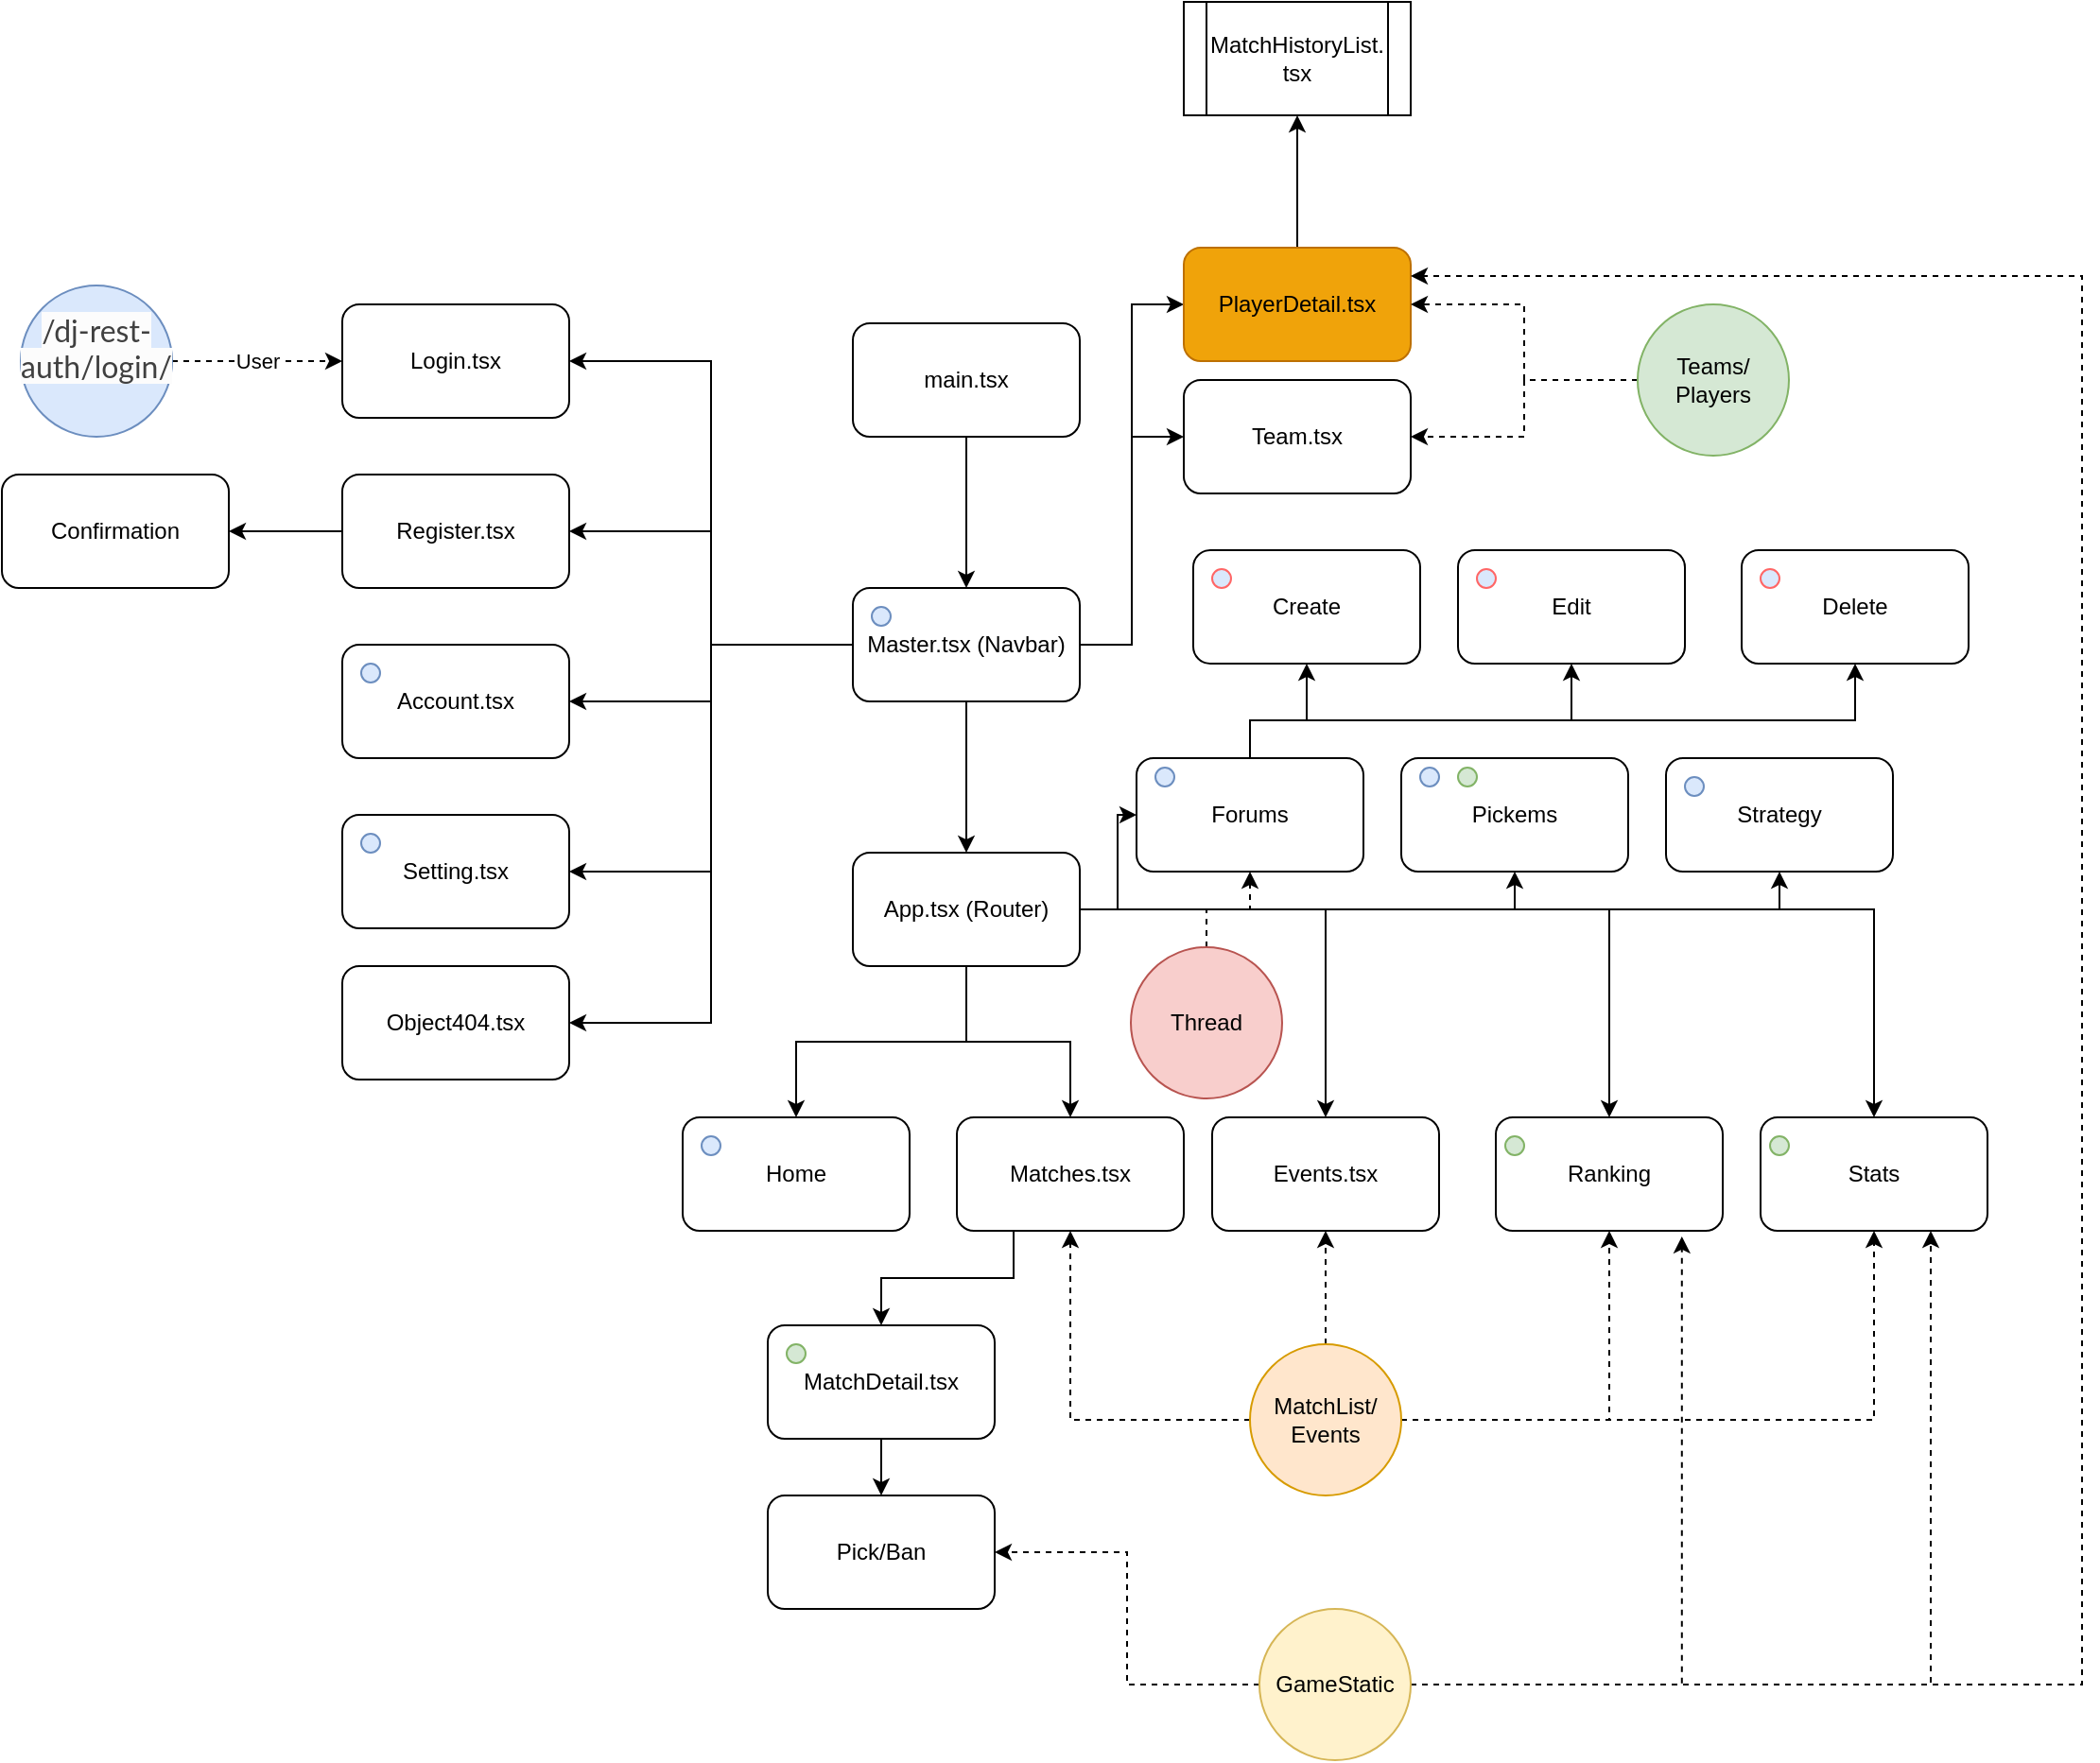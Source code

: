 <mxfile version="20.3.0" type="device" pages="2"><diagram id="cJZUJN-h6xQYikWhOJeV" name="Overview"><mxGraphModel dx="903" dy="564" grid="1" gridSize="10" guides="1" tooltips="1" connect="1" arrows="1" fold="1" page="1" pageScale="1" pageWidth="1654" pageHeight="1169" math="0" shadow="0"><root><mxCell id="0"/><mxCell id="1" parent="0"/><mxCell id="YESBx7_fYk8GFU0kXGp5-3" value="" style="edgeStyle=orthogonalEdgeStyle;rounded=0;orthogonalLoop=1;jettySize=auto;html=1;" edge="1" parent="1" source="YESBx7_fYk8GFU0kXGp5-1" target="YESBx7_fYk8GFU0kXGp5-2"><mxGeometry relative="1" as="geometry"/></mxCell><mxCell id="YESBx7_fYk8GFU0kXGp5-1" value="main.tsx" style="rounded=1;whiteSpace=wrap;html=1;" vertex="1" parent="1"><mxGeometry x="680" y="350" width="120" height="60" as="geometry"/></mxCell><mxCell id="YESBx7_fYk8GFU0kXGp5-6" value="" style="edgeStyle=orthogonalEdgeStyle;rounded=0;orthogonalLoop=1;jettySize=auto;html=1;" edge="1" parent="1" source="YESBx7_fYk8GFU0kXGp5-2" target="YESBx7_fYk8GFU0kXGp5-5"><mxGeometry relative="1" as="geometry"/></mxCell><mxCell id="YESBx7_fYk8GFU0kXGp5-12" style="edgeStyle=orthogonalEdgeStyle;rounded=0;orthogonalLoop=1;jettySize=auto;html=1;entryX=1;entryY=0.5;entryDx=0;entryDy=0;" edge="1" parent="1" source="YESBx7_fYk8GFU0kXGp5-2" target="YESBx7_fYk8GFU0kXGp5-8"><mxGeometry relative="1" as="geometry"/></mxCell><mxCell id="YESBx7_fYk8GFU0kXGp5-13" style="edgeStyle=orthogonalEdgeStyle;rounded=0;orthogonalLoop=1;jettySize=auto;html=1;" edge="1" parent="1" source="YESBx7_fYk8GFU0kXGp5-2" target="YESBx7_fYk8GFU0kXGp5-9"><mxGeometry relative="1" as="geometry"/></mxCell><mxCell id="YESBx7_fYk8GFU0kXGp5-14" style="edgeStyle=orthogonalEdgeStyle;rounded=0;orthogonalLoop=1;jettySize=auto;html=1;" edge="1" parent="1" source="YESBx7_fYk8GFU0kXGp5-2" target="YESBx7_fYk8GFU0kXGp5-10"><mxGeometry relative="1" as="geometry"/></mxCell><mxCell id="YESBx7_fYk8GFU0kXGp5-16" style="edgeStyle=orthogonalEdgeStyle;rounded=0;orthogonalLoop=1;jettySize=auto;html=1;entryX=1;entryY=0.5;entryDx=0;entryDy=0;" edge="1" parent="1" source="YESBx7_fYk8GFU0kXGp5-2" target="YESBx7_fYk8GFU0kXGp5-15"><mxGeometry relative="1" as="geometry"/></mxCell><mxCell id="YESBx7_fYk8GFU0kXGp5-18" style="edgeStyle=orthogonalEdgeStyle;rounded=0;orthogonalLoop=1;jettySize=auto;html=1;entryX=1;entryY=0.5;entryDx=0;entryDy=0;" edge="1" parent="1" source="YESBx7_fYk8GFU0kXGp5-2" target="YESBx7_fYk8GFU0kXGp5-17"><mxGeometry relative="1" as="geometry"/></mxCell><mxCell id="YESBx7_fYk8GFU0kXGp5-38" style="edgeStyle=orthogonalEdgeStyle;rounded=0;orthogonalLoop=1;jettySize=auto;html=1;entryX=0;entryY=0.5;entryDx=0;entryDy=0;" edge="1" parent="1" source="YESBx7_fYk8GFU0kXGp5-2" target="YESBx7_fYk8GFU0kXGp5-36"><mxGeometry relative="1" as="geometry"/></mxCell><mxCell id="YESBx7_fYk8GFU0kXGp5-39" style="edgeStyle=orthogonalEdgeStyle;rounded=0;orthogonalLoop=1;jettySize=auto;html=1;entryX=0;entryY=0.5;entryDx=0;entryDy=0;" edge="1" parent="1" source="YESBx7_fYk8GFU0kXGp5-2" target="YESBx7_fYk8GFU0kXGp5-37"><mxGeometry relative="1" as="geometry"/></mxCell><mxCell id="YESBx7_fYk8GFU0kXGp5-2" value="Master.tsx (Navbar)" style="rounded=1;whiteSpace=wrap;html=1;" vertex="1" parent="1"><mxGeometry x="680" y="490" width="120" height="60" as="geometry"/></mxCell><mxCell id="YESBx7_fYk8GFU0kXGp5-4" value="Home" style="rounded=1;whiteSpace=wrap;html=1;" vertex="1" parent="1"><mxGeometry x="590" y="770" width="120" height="60" as="geometry"/></mxCell><mxCell id="YESBx7_fYk8GFU0kXGp5-19" style="edgeStyle=orthogonalEdgeStyle;rounded=0;orthogonalLoop=1;jettySize=auto;html=1;" edge="1" parent="1" source="YESBx7_fYk8GFU0kXGp5-5" target="YESBx7_fYk8GFU0kXGp5-4"><mxGeometry relative="1" as="geometry"/></mxCell><mxCell id="YESBx7_fYk8GFU0kXGp5-21" style="edgeStyle=orthogonalEdgeStyle;rounded=0;orthogonalLoop=1;jettySize=auto;html=1;" edge="1" parent="1" source="YESBx7_fYk8GFU0kXGp5-5" target="YESBx7_fYk8GFU0kXGp5-20"><mxGeometry relative="1" as="geometry"/></mxCell><mxCell id="YESBx7_fYk8GFU0kXGp5-23" style="edgeStyle=orthogonalEdgeStyle;rounded=0;orthogonalLoop=1;jettySize=auto;html=1;" edge="1" parent="1" source="YESBx7_fYk8GFU0kXGp5-5" target="YESBx7_fYk8GFU0kXGp5-22"><mxGeometry relative="1" as="geometry"/></mxCell><mxCell id="YESBx7_fYk8GFU0kXGp5-25" style="edgeStyle=orthogonalEdgeStyle;rounded=0;orthogonalLoop=1;jettySize=auto;html=1;" edge="1" parent="1" source="YESBx7_fYk8GFU0kXGp5-5" target="YESBx7_fYk8GFU0kXGp5-24"><mxGeometry relative="1" as="geometry"/></mxCell><mxCell id="YESBx7_fYk8GFU0kXGp5-27" style="edgeStyle=orthogonalEdgeStyle;rounded=0;orthogonalLoop=1;jettySize=auto;html=1;" edge="1" parent="1" source="YESBx7_fYk8GFU0kXGp5-5" target="YESBx7_fYk8GFU0kXGp5-26"><mxGeometry relative="1" as="geometry"/></mxCell><mxCell id="YESBx7_fYk8GFU0kXGp5-29" style="edgeStyle=orthogonalEdgeStyle;rounded=0;orthogonalLoop=1;jettySize=auto;html=1;" edge="1" parent="1" source="YESBx7_fYk8GFU0kXGp5-5" target="YESBx7_fYk8GFU0kXGp5-28"><mxGeometry relative="1" as="geometry"/></mxCell><mxCell id="YESBx7_fYk8GFU0kXGp5-34" style="edgeStyle=orthogonalEdgeStyle;rounded=0;orthogonalLoop=1;jettySize=auto;html=1;entryX=0.5;entryY=1;entryDx=0;entryDy=0;" edge="1" parent="1" source="YESBx7_fYk8GFU0kXGp5-5" target="YESBx7_fYk8GFU0kXGp5-30"><mxGeometry relative="1" as="geometry"/></mxCell><mxCell id="YESBx7_fYk8GFU0kXGp5-35" style="edgeStyle=orthogonalEdgeStyle;rounded=0;orthogonalLoop=1;jettySize=auto;html=1;entryX=0.5;entryY=1;entryDx=0;entryDy=0;" edge="1" parent="1" source="YESBx7_fYk8GFU0kXGp5-5" target="YESBx7_fYk8GFU0kXGp5-31"><mxGeometry relative="1" as="geometry"/></mxCell><mxCell id="YESBx7_fYk8GFU0kXGp5-5" value="App.tsx (Router)" style="rounded=1;whiteSpace=wrap;html=1;" vertex="1" parent="1"><mxGeometry x="680" y="630" width="120" height="60" as="geometry"/></mxCell><mxCell id="YESBx7_fYk8GFU0kXGp5-8" value="Login.tsx" style="rounded=1;whiteSpace=wrap;html=1;" vertex="1" parent="1"><mxGeometry x="410" y="340" width="120" height="60" as="geometry"/></mxCell><mxCell id="YESBx7_fYk8GFU0kXGp5-51" style="edgeStyle=orthogonalEdgeStyle;rounded=0;orthogonalLoop=1;jettySize=auto;html=1;" edge="1" parent="1" source="YESBx7_fYk8GFU0kXGp5-9" target="YESBx7_fYk8GFU0kXGp5-50"><mxGeometry relative="1" as="geometry"/></mxCell><mxCell id="YESBx7_fYk8GFU0kXGp5-9" value="Register.tsx" style="rounded=1;whiteSpace=wrap;html=1;" vertex="1" parent="1"><mxGeometry x="410" y="430" width="120" height="60" as="geometry"/></mxCell><mxCell id="YESBx7_fYk8GFU0kXGp5-10" value="Account.tsx" style="rounded=1;whiteSpace=wrap;html=1;" vertex="1" parent="1"><mxGeometry x="410" y="520" width="120" height="60" as="geometry"/></mxCell><mxCell id="YESBx7_fYk8GFU0kXGp5-15" value="Setting.tsx" style="rounded=1;whiteSpace=wrap;html=1;" vertex="1" parent="1"><mxGeometry x="410" y="610" width="120" height="60" as="geometry"/></mxCell><mxCell id="YESBx7_fYk8GFU0kXGp5-17" value="Object404.tsx" style="rounded=1;whiteSpace=wrap;html=1;" vertex="1" parent="1"><mxGeometry x="410" y="690" width="120" height="60" as="geometry"/></mxCell><mxCell id="YESBx7_fYk8GFU0kXGp5-72" style="edgeStyle=orthogonalEdgeStyle;rounded=0;orthogonalLoop=1;jettySize=auto;html=1;exitX=0.25;exitY=1;exitDx=0;exitDy=0;" edge="1" parent="1" source="YESBx7_fYk8GFU0kXGp5-20" target="YESBx7_fYk8GFU0kXGp5-71"><mxGeometry relative="1" as="geometry"/></mxCell><mxCell id="YESBx7_fYk8GFU0kXGp5-20" value="Matches.tsx" style="rounded=1;whiteSpace=wrap;html=1;" vertex="1" parent="1"><mxGeometry x="735" y="770" width="120" height="60" as="geometry"/></mxCell><mxCell id="YESBx7_fYk8GFU0kXGp5-22" value="Events.tsx" style="rounded=1;whiteSpace=wrap;html=1;" vertex="1" parent="1"><mxGeometry x="870" y="770" width="120" height="60" as="geometry"/></mxCell><mxCell id="YESBx7_fYk8GFU0kXGp5-24" value="Ranking" style="rounded=1;whiteSpace=wrap;html=1;" vertex="1" parent="1"><mxGeometry x="1020" y="770" width="120" height="60" as="geometry"/></mxCell><mxCell id="YESBx7_fYk8GFU0kXGp5-26" value="Stats" style="rounded=1;whiteSpace=wrap;html=1;" vertex="1" parent="1"><mxGeometry x="1160" y="770" width="120" height="60" as="geometry"/></mxCell><mxCell id="YESBx7_fYk8GFU0kXGp5-53" style="edgeStyle=orthogonalEdgeStyle;rounded=0;orthogonalLoop=1;jettySize=auto;html=1;" edge="1" parent="1" source="YESBx7_fYk8GFU0kXGp5-28" target="YESBx7_fYk8GFU0kXGp5-52"><mxGeometry relative="1" as="geometry"><Array as="points"><mxPoint x="890" y="560"/><mxPoint x="920" y="560"/></Array></mxGeometry></mxCell><mxCell id="YESBx7_fYk8GFU0kXGp5-58" style="edgeStyle=orthogonalEdgeStyle;rounded=0;orthogonalLoop=1;jettySize=auto;html=1;" edge="1" parent="1" source="YESBx7_fYk8GFU0kXGp5-28" target="YESBx7_fYk8GFU0kXGp5-54"><mxGeometry relative="1" as="geometry"><Array as="points"><mxPoint x="890" y="560"/><mxPoint x="1060" y="560"/></Array></mxGeometry></mxCell><mxCell id="YESBx7_fYk8GFU0kXGp5-59" style="edgeStyle=orthogonalEdgeStyle;rounded=0;orthogonalLoop=1;jettySize=auto;html=1;" edge="1" parent="1" source="YESBx7_fYk8GFU0kXGp5-28" target="YESBx7_fYk8GFU0kXGp5-55"><mxGeometry relative="1" as="geometry"><Array as="points"><mxPoint x="890" y="560"/><mxPoint x="1210" y="560"/></Array></mxGeometry></mxCell><mxCell id="YESBx7_fYk8GFU0kXGp5-28" value="Forums" style="rounded=1;whiteSpace=wrap;html=1;" vertex="1" parent="1"><mxGeometry x="830" y="580" width="120" height="60" as="geometry"/></mxCell><mxCell id="YESBx7_fYk8GFU0kXGp5-30" value="Pickems" style="rounded=1;whiteSpace=wrap;html=1;" vertex="1" parent="1"><mxGeometry x="970" y="580" width="120" height="60" as="geometry"/></mxCell><mxCell id="YESBx7_fYk8GFU0kXGp5-31" value="Strategy" style="rounded=1;whiteSpace=wrap;html=1;" vertex="1" parent="1"><mxGeometry x="1110" y="580" width="120" height="60" as="geometry"/></mxCell><mxCell id="xBdwea5dpeW5p_Gs8sUy-2" style="edgeStyle=orthogonalEdgeStyle;rounded=0;orthogonalLoop=1;jettySize=auto;html=1;" edge="1" parent="1" source="YESBx7_fYk8GFU0kXGp5-36" target="xBdwea5dpeW5p_Gs8sUy-1"><mxGeometry relative="1" as="geometry"/></mxCell><mxCell id="YESBx7_fYk8GFU0kXGp5-36" value="PlayerDetail.tsx" style="rounded=1;whiteSpace=wrap;html=1;fillColor=#f0a30a;fontColor=#000000;strokeColor=#BD7000;" vertex="1" parent="1"><mxGeometry x="855" y="310" width="120" height="60" as="geometry"/></mxCell><mxCell id="YESBx7_fYk8GFU0kXGp5-37" value="Team.tsx" style="rounded=1;whiteSpace=wrap;html=1;" vertex="1" parent="1"><mxGeometry x="855" y="380" width="120" height="60" as="geometry"/></mxCell><mxCell id="YESBx7_fYk8GFU0kXGp5-42" value="User" style="edgeStyle=orthogonalEdgeStyle;rounded=0;orthogonalLoop=1;jettySize=auto;html=1;dashed=1;" edge="1" parent="1" source="YESBx7_fYk8GFU0kXGp5-41" target="YESBx7_fYk8GFU0kXGp5-8"><mxGeometry relative="1" as="geometry"/></mxCell><mxCell id="YESBx7_fYk8GFU0kXGp5-41" value="&#10;&lt;span style=&quot;color: rgb(64, 64, 64); font-family: Lato, proxima-nova, &amp;quot;Helvetica Neue&amp;quot;, Arial, sans-serif; font-size: 16px; font-style: normal; font-variant-ligatures: normal; font-variant-caps: normal; font-weight: 400; letter-spacing: normal; orphans: 2; text-align: left; text-indent: 0px; text-transform: none; widows: 2; word-spacing: 0px; -webkit-text-stroke-width: 0px; background-color: rgb(252, 252, 252); text-decoration-thickness: initial; text-decoration-style: initial; text-decoration-color: initial; float: none; display: inline !important;&quot;&gt;/dj-rest-auth/login/&lt;/span&gt;&#10;&#10;" style="ellipse;whiteSpace=wrap;html=1;aspect=fixed;fillColor=#dae8fc;strokeColor=#6c8ebf;" vertex="1" parent="1"><mxGeometry x="240" y="330" width="80" height="80" as="geometry"/></mxCell><mxCell id="YESBx7_fYk8GFU0kXGp5-43" value="" style="ellipse;whiteSpace=wrap;html=1;aspect=fixed;fillColor=#dae8fc;strokeColor=#6c8ebf;" vertex="1" parent="1"><mxGeometry x="600" y="780" width="10" height="10" as="geometry"/></mxCell><mxCell id="YESBx7_fYk8GFU0kXGp5-44" value="" style="ellipse;whiteSpace=wrap;html=1;aspect=fixed;fillColor=#dae8fc;strokeColor=#6c8ebf;" vertex="1" parent="1"><mxGeometry x="690" y="500" width="10" height="10" as="geometry"/></mxCell><mxCell id="YESBx7_fYk8GFU0kXGp5-45" value="" style="ellipse;whiteSpace=wrap;html=1;aspect=fixed;fillColor=#dae8fc;strokeColor=#6c8ebf;" vertex="1" parent="1"><mxGeometry x="1120" y="590" width="10" height="10" as="geometry"/></mxCell><mxCell id="YESBx7_fYk8GFU0kXGp5-46" value="" style="ellipse;whiteSpace=wrap;html=1;aspect=fixed;fillColor=#dae8fc;strokeColor=#6c8ebf;" vertex="1" parent="1"><mxGeometry x="420" y="620" width="10" height="10" as="geometry"/></mxCell><mxCell id="YESBx7_fYk8GFU0kXGp5-47" value="" style="ellipse;whiteSpace=wrap;html=1;aspect=fixed;fillColor=#dae8fc;strokeColor=#6c8ebf;" vertex="1" parent="1"><mxGeometry x="420" y="530" width="10" height="10" as="geometry"/></mxCell><mxCell id="YESBx7_fYk8GFU0kXGp5-48" value="" style="ellipse;whiteSpace=wrap;html=1;aspect=fixed;fillColor=#dae8fc;strokeColor=#6c8ebf;" vertex="1" parent="1"><mxGeometry x="840" y="585" width="10" height="10" as="geometry"/></mxCell><mxCell id="YESBx7_fYk8GFU0kXGp5-49" value="" style="ellipse;whiteSpace=wrap;html=1;aspect=fixed;fillColor=#dae8fc;strokeColor=#6c8ebf;" vertex="1" parent="1"><mxGeometry x="980" y="585" width="10" height="10" as="geometry"/></mxCell><mxCell id="YESBx7_fYk8GFU0kXGp5-50" value="Confirmation" style="rounded=1;whiteSpace=wrap;html=1;" vertex="1" parent="1"><mxGeometry x="230" y="430" width="120" height="60" as="geometry"/></mxCell><mxCell id="YESBx7_fYk8GFU0kXGp5-52" value="Create" style="rounded=1;whiteSpace=wrap;html=1;" vertex="1" parent="1"><mxGeometry x="860" y="470" width="120" height="60" as="geometry"/></mxCell><mxCell id="YESBx7_fYk8GFU0kXGp5-54" value="Edit" style="rounded=1;whiteSpace=wrap;html=1;" vertex="1" parent="1"><mxGeometry x="1000" y="470" width="120" height="60" as="geometry"/></mxCell><mxCell id="YESBx7_fYk8GFU0kXGp5-55" value="Delete" style="rounded=1;whiteSpace=wrap;html=1;" vertex="1" parent="1"><mxGeometry x="1150" y="470" width="120" height="60" as="geometry"/></mxCell><mxCell id="YESBx7_fYk8GFU0kXGp5-60" value="" style="ellipse;whiteSpace=wrap;html=1;aspect=fixed;fillColor=#dae8fc;strokeColor=#FF6666;" vertex="1" parent="1"><mxGeometry x="870" y="480" width="10" height="10" as="geometry"/></mxCell><mxCell id="YESBx7_fYk8GFU0kXGp5-61" value="" style="ellipse;whiteSpace=wrap;html=1;aspect=fixed;fillColor=#dae8fc;strokeColor=#FF6666;" vertex="1" parent="1"><mxGeometry x="1010" y="480" width="10" height="10" as="geometry"/></mxCell><mxCell id="YESBx7_fYk8GFU0kXGp5-62" value="" style="ellipse;whiteSpace=wrap;html=1;aspect=fixed;fillColor=#dae8fc;strokeColor=#FF6666;" vertex="1" parent="1"><mxGeometry x="1160" y="480" width="10" height="10" as="geometry"/></mxCell><mxCell id="YESBx7_fYk8GFU0kXGp5-64" style="edgeStyle=orthogonalEdgeStyle;rounded=0;orthogonalLoop=1;jettySize=auto;html=1;dashed=1;" edge="1" parent="1" source="YESBx7_fYk8GFU0kXGp5-63" target="YESBx7_fYk8GFU0kXGp5-20"><mxGeometry relative="1" as="geometry"/></mxCell><mxCell id="YESBx7_fYk8GFU0kXGp5-65" style="edgeStyle=orthogonalEdgeStyle;rounded=0;orthogonalLoop=1;jettySize=auto;html=1;entryX=0.5;entryY=1;entryDx=0;entryDy=0;dashed=1;" edge="1" parent="1" source="YESBx7_fYk8GFU0kXGp5-63" target="YESBx7_fYk8GFU0kXGp5-22"><mxGeometry relative="1" as="geometry"/></mxCell><mxCell id="YESBx7_fYk8GFU0kXGp5-66" style="edgeStyle=orthogonalEdgeStyle;rounded=0;orthogonalLoop=1;jettySize=auto;html=1;dashed=1;" edge="1" parent="1" source="YESBx7_fYk8GFU0kXGp5-63" target="YESBx7_fYk8GFU0kXGp5-24"><mxGeometry relative="1" as="geometry"/></mxCell><mxCell id="YESBx7_fYk8GFU0kXGp5-67" style="edgeStyle=orthogonalEdgeStyle;rounded=0;orthogonalLoop=1;jettySize=auto;html=1;entryX=0.5;entryY=1;entryDx=0;entryDy=0;dashed=1;" edge="1" parent="1" source="YESBx7_fYk8GFU0kXGp5-63" target="YESBx7_fYk8GFU0kXGp5-26"><mxGeometry relative="1" as="geometry"/></mxCell><mxCell id="YESBx7_fYk8GFU0kXGp5-63" value="MatchList/&lt;br&gt;Events" style="ellipse;whiteSpace=wrap;html=1;aspect=fixed;strokeColor=#d79b00;fillColor=#ffe6cc;" vertex="1" parent="1"><mxGeometry x="890" y="890" width="80" height="80" as="geometry"/></mxCell><mxCell id="YESBx7_fYk8GFU0kXGp5-69" style="edgeStyle=orthogonalEdgeStyle;rounded=0;orthogonalLoop=1;jettySize=auto;html=1;entryX=1;entryY=0.5;entryDx=0;entryDy=0;dashed=1;" edge="1" parent="1" source="YESBx7_fYk8GFU0kXGp5-68" target="YESBx7_fYk8GFU0kXGp5-36"><mxGeometry relative="1" as="geometry"/></mxCell><mxCell id="YESBx7_fYk8GFU0kXGp5-70" style="edgeStyle=orthogonalEdgeStyle;rounded=0;orthogonalLoop=1;jettySize=auto;html=1;entryX=1;entryY=0.5;entryDx=0;entryDy=0;dashed=1;" edge="1" parent="1" source="YESBx7_fYk8GFU0kXGp5-68" target="YESBx7_fYk8GFU0kXGp5-37"><mxGeometry relative="1" as="geometry"/></mxCell><mxCell id="YESBx7_fYk8GFU0kXGp5-68" value="Teams/&lt;br&gt;Players" style="ellipse;whiteSpace=wrap;html=1;aspect=fixed;strokeColor=#82b366;fillColor=#d5e8d4;" vertex="1" parent="1"><mxGeometry x="1095" y="340" width="80" height="80" as="geometry"/></mxCell><mxCell id="YESBx7_fYk8GFU0kXGp5-74" style="edgeStyle=orthogonalEdgeStyle;rounded=0;orthogonalLoop=1;jettySize=auto;html=1;entryX=0.5;entryY=0;entryDx=0;entryDy=0;" edge="1" parent="1" source="YESBx7_fYk8GFU0kXGp5-71" target="YESBx7_fYk8GFU0kXGp5-73"><mxGeometry relative="1" as="geometry"/></mxCell><mxCell id="YESBx7_fYk8GFU0kXGp5-71" value="MatchDetail.tsx" style="rounded=1;whiteSpace=wrap;html=1;strokeColor=#000000;" vertex="1" parent="1"><mxGeometry x="635" y="880" width="120" height="60" as="geometry"/></mxCell><mxCell id="YESBx7_fYk8GFU0kXGp5-73" value="Pick/Ban" style="rounded=1;whiteSpace=wrap;html=1;strokeColor=#000000;" vertex="1" parent="1"><mxGeometry x="635" y="970" width="120" height="60" as="geometry"/></mxCell><mxCell id="YESBx7_fYk8GFU0kXGp5-76" style="edgeStyle=orthogonalEdgeStyle;rounded=0;orthogonalLoop=1;jettySize=auto;html=1;entryX=1;entryY=0.5;entryDx=0;entryDy=0;dashed=1;" edge="1" parent="1" source="YESBx7_fYk8GFU0kXGp5-75" target="YESBx7_fYk8GFU0kXGp5-73"><mxGeometry relative="1" as="geometry"/></mxCell><mxCell id="YESBx7_fYk8GFU0kXGp5-77" style="edgeStyle=orthogonalEdgeStyle;rounded=0;orthogonalLoop=1;jettySize=auto;html=1;entryX=0.75;entryY=1;entryDx=0;entryDy=0;dashed=1;" edge="1" parent="1" source="YESBx7_fYk8GFU0kXGp5-75" target="YESBx7_fYk8GFU0kXGp5-26"><mxGeometry relative="1" as="geometry"/></mxCell><mxCell id="YESBx7_fYk8GFU0kXGp5-78" style="edgeStyle=orthogonalEdgeStyle;rounded=0;orthogonalLoop=1;jettySize=auto;html=1;entryX=0.82;entryY=1.049;entryDx=0;entryDy=0;entryPerimeter=0;dashed=1;" edge="1" parent="1" source="YESBx7_fYk8GFU0kXGp5-75" target="YESBx7_fYk8GFU0kXGp5-24"><mxGeometry relative="1" as="geometry"/></mxCell><mxCell id="YESBx7_fYk8GFU0kXGp5-79" style="edgeStyle=orthogonalEdgeStyle;rounded=0;orthogonalLoop=1;jettySize=auto;html=1;entryX=1;entryY=0.25;entryDx=0;entryDy=0;dashed=1;" edge="1" parent="1" source="YESBx7_fYk8GFU0kXGp5-75" target="YESBx7_fYk8GFU0kXGp5-36"><mxGeometry relative="1" as="geometry"><Array as="points"><mxPoint x="1330" y="1070.0"/><mxPoint x="1330" y="325"/></Array></mxGeometry></mxCell><mxCell id="YESBx7_fYk8GFU0kXGp5-75" value="GameStatic" style="ellipse;whiteSpace=wrap;html=1;aspect=fixed;strokeColor=#d6b656;fillColor=#fff2cc;" vertex="1" parent="1"><mxGeometry x="895" y="1030" width="80" height="80" as="geometry"/></mxCell><mxCell id="YESBx7_fYk8GFU0kXGp5-81" style="edgeStyle=orthogonalEdgeStyle;rounded=0;orthogonalLoop=1;jettySize=auto;html=1;dashed=1;" edge="1" parent="1" source="YESBx7_fYk8GFU0kXGp5-80" target="YESBx7_fYk8GFU0kXGp5-28"><mxGeometry relative="1" as="geometry"/></mxCell><mxCell id="YESBx7_fYk8GFU0kXGp5-80" value="Thread" style="ellipse;whiteSpace=wrap;html=1;aspect=fixed;strokeColor=#b85450;fillColor=#f8cecc;" vertex="1" parent="1"><mxGeometry x="827" y="680" width="80" height="80" as="geometry"/></mxCell><mxCell id="YESBx7_fYk8GFU0kXGp5-82" value="" style="ellipse;whiteSpace=wrap;html=1;aspect=fixed;fillColor=#d5e8d4;strokeColor=#82b366;" vertex="1" parent="1"><mxGeometry x="1000" y="585" width="10" height="10" as="geometry"/></mxCell><mxCell id="YESBx7_fYk8GFU0kXGp5-83" value="" style="ellipse;whiteSpace=wrap;html=1;aspect=fixed;fillColor=#d5e8d4;strokeColor=#82b366;" vertex="1" parent="1"><mxGeometry x="1165" y="780" width="10" height="10" as="geometry"/></mxCell><mxCell id="YESBx7_fYk8GFU0kXGp5-84" value="" style="ellipse;whiteSpace=wrap;html=1;aspect=fixed;fillColor=#d5e8d4;strokeColor=#82b366;" vertex="1" parent="1"><mxGeometry x="1025" y="780" width="10" height="10" as="geometry"/></mxCell><mxCell id="YESBx7_fYk8GFU0kXGp5-85" value="" style="ellipse;whiteSpace=wrap;html=1;aspect=fixed;fillColor=#d5e8d4;strokeColor=#82b366;" vertex="1" parent="1"><mxGeometry x="645" y="890" width="10" height="10" as="geometry"/></mxCell><mxCell id="xBdwea5dpeW5p_Gs8sUy-1" value="MatchHistoryList.&lt;br&gt;tsx" style="shape=process;whiteSpace=wrap;html=1;backgroundOutline=1;strokeColor=#000000;" vertex="1" parent="1"><mxGeometry x="855" y="180" width="120" height="60" as="geometry"/></mxCell></root></mxGraphModel></diagram><diagram id="RkYJz4N8811bdPsxaak3" name="PlayerDetail.tsx"><mxGraphModel dx="716" dy="448" grid="1" gridSize="10" guides="1" tooltips="1" connect="1" arrows="1" fold="1" page="1" pageScale="1" pageWidth="1654" pageHeight="1169" math="0" shadow="0"><root><mxCell id="0"/><mxCell id="1" parent="0"/><mxCell id="6j3y_z9pdXs-4rLG_kRG-9" style="edgeStyle=orthogonalEdgeStyle;rounded=0;orthogonalLoop=1;jettySize=auto;html=1;" edge="1" parent="1" source="p48H1gKl3TlvKJm9p2C2-1" target="6j3y_z9pdXs-4rLG_kRG-8"><mxGeometry relative="1" as="geometry"/></mxCell><mxCell id="p48H1gKl3TlvKJm9p2C2-1" value="PlayerHeader.tsx" style="rounded=1;whiteSpace=wrap;html=1;strokeColor=#000000;" vertex="1" parent="1"><mxGeometry x="90" y="160" width="120" height="60" as="geometry"/></mxCell><mxCell id="p48H1gKl3TlvKJm9p2C2-2" value="PlayerPickStats.tsx" style="rounded=1;whiteSpace=wrap;html=1;strokeColor=#000000;" vertex="1" parent="1"><mxGeometry x="245" y="160" width="120" height="60" as="geometry"/></mxCell><mxCell id="6j3y_z9pdXs-4rLG_kRG-1" value="MatchHistoryList.&lt;br&gt;tsx" style="shape=process;whiteSpace=wrap;html=1;backgroundOutline=1;strokeColor=#000000;" vertex="1" parent="1"><mxGeometry x="380" y="210" width="120" height="60" as="geometry"/></mxCell><mxCell id="6j3y_z9pdXs-4rLG_kRG-11" style="edgeStyle=orthogonalEdgeStyle;rounded=0;orthogonalLoop=1;jettySize=auto;html=1;" edge="1" parent="1" source="6j3y_z9pdXs-4rLG_kRG-2" target="6j3y_z9pdXs-4rLG_kRG-10"><mxGeometry relative="1" as="geometry"/></mxCell><mxCell id="6j3y_z9pdXs-4rLG_kRG-14" style="edgeStyle=orthogonalEdgeStyle;rounded=0;orthogonalLoop=1;jettySize=auto;html=1;" edge="1" parent="1" source="6j3y_z9pdXs-4rLG_kRG-2" target="6j3y_z9pdXs-4rLG_kRG-13"><mxGeometry relative="1" as="geometry"/></mxCell><mxCell id="6j3y_z9pdXs-4rLG_kRG-2" value="PlayerTeamHistory" style="rounded=1;whiteSpace=wrap;html=1;strokeColor=#000000;" vertex="1" parent="1"><mxGeometry x="520" y="210" width="120" height="60" as="geometry"/></mxCell><mxCell id="6j3y_z9pdXs-4rLG_kRG-3" value="PlayerStats.tsx" style="rounded=1;whiteSpace=wrap;html=1;strokeColor=#000000;" vertex="1" parent="1"><mxGeometry x="680" y="210" width="120" height="60" as="geometry"/></mxCell><mxCell id="6j3y_z9pdXs-4rLG_kRG-5" value="LatestNews.tsx" style="shape=process;whiteSpace=wrap;html=1;backgroundOutline=1;strokeColor=#000000;" vertex="1" parent="1"><mxGeometry x="950" y="230" width="120" height="60" as="geometry"/></mxCell><mxCell id="6j3y_z9pdXs-4rLG_kRG-6" value="EventPlacement.&lt;br&gt;tsx" style="shape=process;whiteSpace=wrap;html=1;backgroundOutline=1;strokeColor=#000000;" vertex="1" parent="1"><mxGeometry x="1100" y="230" width="120" height="60" as="geometry"/></mxCell><mxCell id="6j3y_z9pdXs-4rLG_kRG-8" value="TrophyList.tsx" style="shape=process;whiteSpace=wrap;html=1;backgroundOutline=1;strokeColor=#000000;" vertex="1" parent="1"><mxGeometry x="90" y="260" width="120" height="60" as="geometry"/></mxCell><mxCell id="6j3y_z9pdXs-4rLG_kRG-10" value="TeamHistoryTable" style="rounded=1;whiteSpace=wrap;html=1;strokeColor=#000000;" vertex="1" parent="1"><mxGeometry x="440" y="320" width="120" height="60" as="geometry"/></mxCell><mxCell id="6j3y_z9pdXs-4rLG_kRG-13" value="TeamHistoryGraph" style="rounded=1;whiteSpace=wrap;html=1;strokeColor=#000000;" vertex="1" parent="1"><mxGeometry x="590" y="320" width="120" height="60" as="geometry"/></mxCell><mxCell id="6j3y_z9pdXs-4rLG_kRG-15" value="&lt;h1&gt;props send:&lt;/h1&gt;&lt;div&gt;- nickname&lt;/div&gt;&lt;div&gt;- name&lt;/div&gt;&lt;div&gt;- age&lt;/div&gt;&lt;div&gt;- playerSocialAcc&lt;/div&gt;&lt;div&gt;- currentTeam&lt;/div&gt;&lt;div&gt;- currentTeamLogo&lt;/div&gt;&lt;div&gt;- nationality&lt;/div&gt;&lt;div&gt;- playerLogo&lt;/div&gt;&lt;div&gt;- trophyList&lt;/div&gt;" style="text;html=1;strokeColor=none;fillColor=none;spacing=5;spacingTop=-20;whiteSpace=wrap;overflow=hidden;rounded=0;" vertex="1" parent="1"><mxGeometry x="55" y="340" width="190" height="220" as="geometry"/></mxCell><mxCell id="6j3y_z9pdXs-4rLG_kRG-17" style="edgeStyle=orthogonalEdgeStyle;rounded=0;orthogonalLoop=1;jettySize=auto;html=1;" edge="1" parent="1" source="6j3y_z9pdXs-4rLG_kRG-16" target="p48H1gKl3TlvKJm9p2C2-1"><mxGeometry relative="1" as="geometry"/></mxCell><mxCell id="6j3y_z9pdXs-4rLG_kRG-18" style="edgeStyle=orthogonalEdgeStyle;rounded=0;orthogonalLoop=1;jettySize=auto;html=1;" edge="1" parent="1" source="6j3y_z9pdXs-4rLG_kRG-16" target="p48H1gKl3TlvKJm9p2C2-2"><mxGeometry relative="1" as="geometry"/></mxCell><mxCell id="6j3y_z9pdXs-4rLG_kRG-19" style="edgeStyle=orthogonalEdgeStyle;rounded=0;orthogonalLoop=1;jettySize=auto;html=1;" edge="1" parent="1" source="6j3y_z9pdXs-4rLG_kRG-16" target="6j3y_z9pdXs-4rLG_kRG-1"><mxGeometry relative="1" as="geometry"/></mxCell><mxCell id="6j3y_z9pdXs-4rLG_kRG-20" style="edgeStyle=orthogonalEdgeStyle;rounded=0;orthogonalLoop=1;jettySize=auto;html=1;" edge="1" parent="1" source="6j3y_z9pdXs-4rLG_kRG-16" target="6j3y_z9pdXs-4rLG_kRG-2"><mxGeometry relative="1" as="geometry"/></mxCell><mxCell id="6j3y_z9pdXs-4rLG_kRG-21" style="edgeStyle=orthogonalEdgeStyle;rounded=0;orthogonalLoop=1;jettySize=auto;html=1;" edge="1" parent="1" source="6j3y_z9pdXs-4rLG_kRG-16" target="6j3y_z9pdXs-4rLG_kRG-3"><mxGeometry relative="1" as="geometry"/></mxCell><mxCell id="6j3y_z9pdXs-4rLG_kRG-16" value="MainPlayerPane" style="rounded=1;whiteSpace=wrap;html=1;strokeColor=#000000;" vertex="1" parent="1"><mxGeometry x="430" y="90" width="120" height="60" as="geometry"/></mxCell><mxCell id="6j3y_z9pdXs-4rLG_kRG-24" style="edgeStyle=orthogonalEdgeStyle;rounded=0;orthogonalLoop=1;jettySize=auto;html=1;" edge="1" parent="1" source="6j3y_z9pdXs-4rLG_kRG-22" target="6j3y_z9pdXs-4rLG_kRG-5"><mxGeometry relative="1" as="geometry"/></mxCell><mxCell id="6j3y_z9pdXs-4rLG_kRG-25" style="edgeStyle=orthogonalEdgeStyle;rounded=0;orthogonalLoop=1;jettySize=auto;html=1;" edge="1" parent="1" source="6j3y_z9pdXs-4rLG_kRG-22" target="6j3y_z9pdXs-4rLG_kRG-6"><mxGeometry relative="1" as="geometry"/></mxCell><mxCell id="6j3y_z9pdXs-4rLG_kRG-22" value="SidePlayerPane" style="rounded=1;whiteSpace=wrap;html=1;strokeColor=#000000;" vertex="1" parent="1"><mxGeometry x="900" y="90" width="120" height="60" as="geometry"/></mxCell><mxCell id="6j3y_z9pdXs-4rLG_kRG-27" style="edgeStyle=orthogonalEdgeStyle;rounded=0;orthogonalLoop=1;jettySize=auto;html=1;" edge="1" parent="1" source="6j3y_z9pdXs-4rLG_kRG-26" target="6j3y_z9pdXs-4rLG_kRG-16"><mxGeometry relative="1" as="geometry"/></mxCell><mxCell id="6j3y_z9pdXs-4rLG_kRG-28" style="edgeStyle=orthogonalEdgeStyle;rounded=0;orthogonalLoop=1;jettySize=auto;html=1;" edge="1" parent="1" source="6j3y_z9pdXs-4rLG_kRG-26" target="6j3y_z9pdXs-4rLG_kRG-22"><mxGeometry relative="1" as="geometry"/></mxCell><mxCell id="6j3y_z9pdXs-4rLG_kRG-26" value="SplitPane" style="rounded=1;whiteSpace=wrap;html=1;strokeColor=#000000;" vertex="1" parent="1"><mxGeometry x="700" y="20" width="120" height="60" as="geometry"/></mxCell></root></mxGraphModel></diagram></mxfile>
